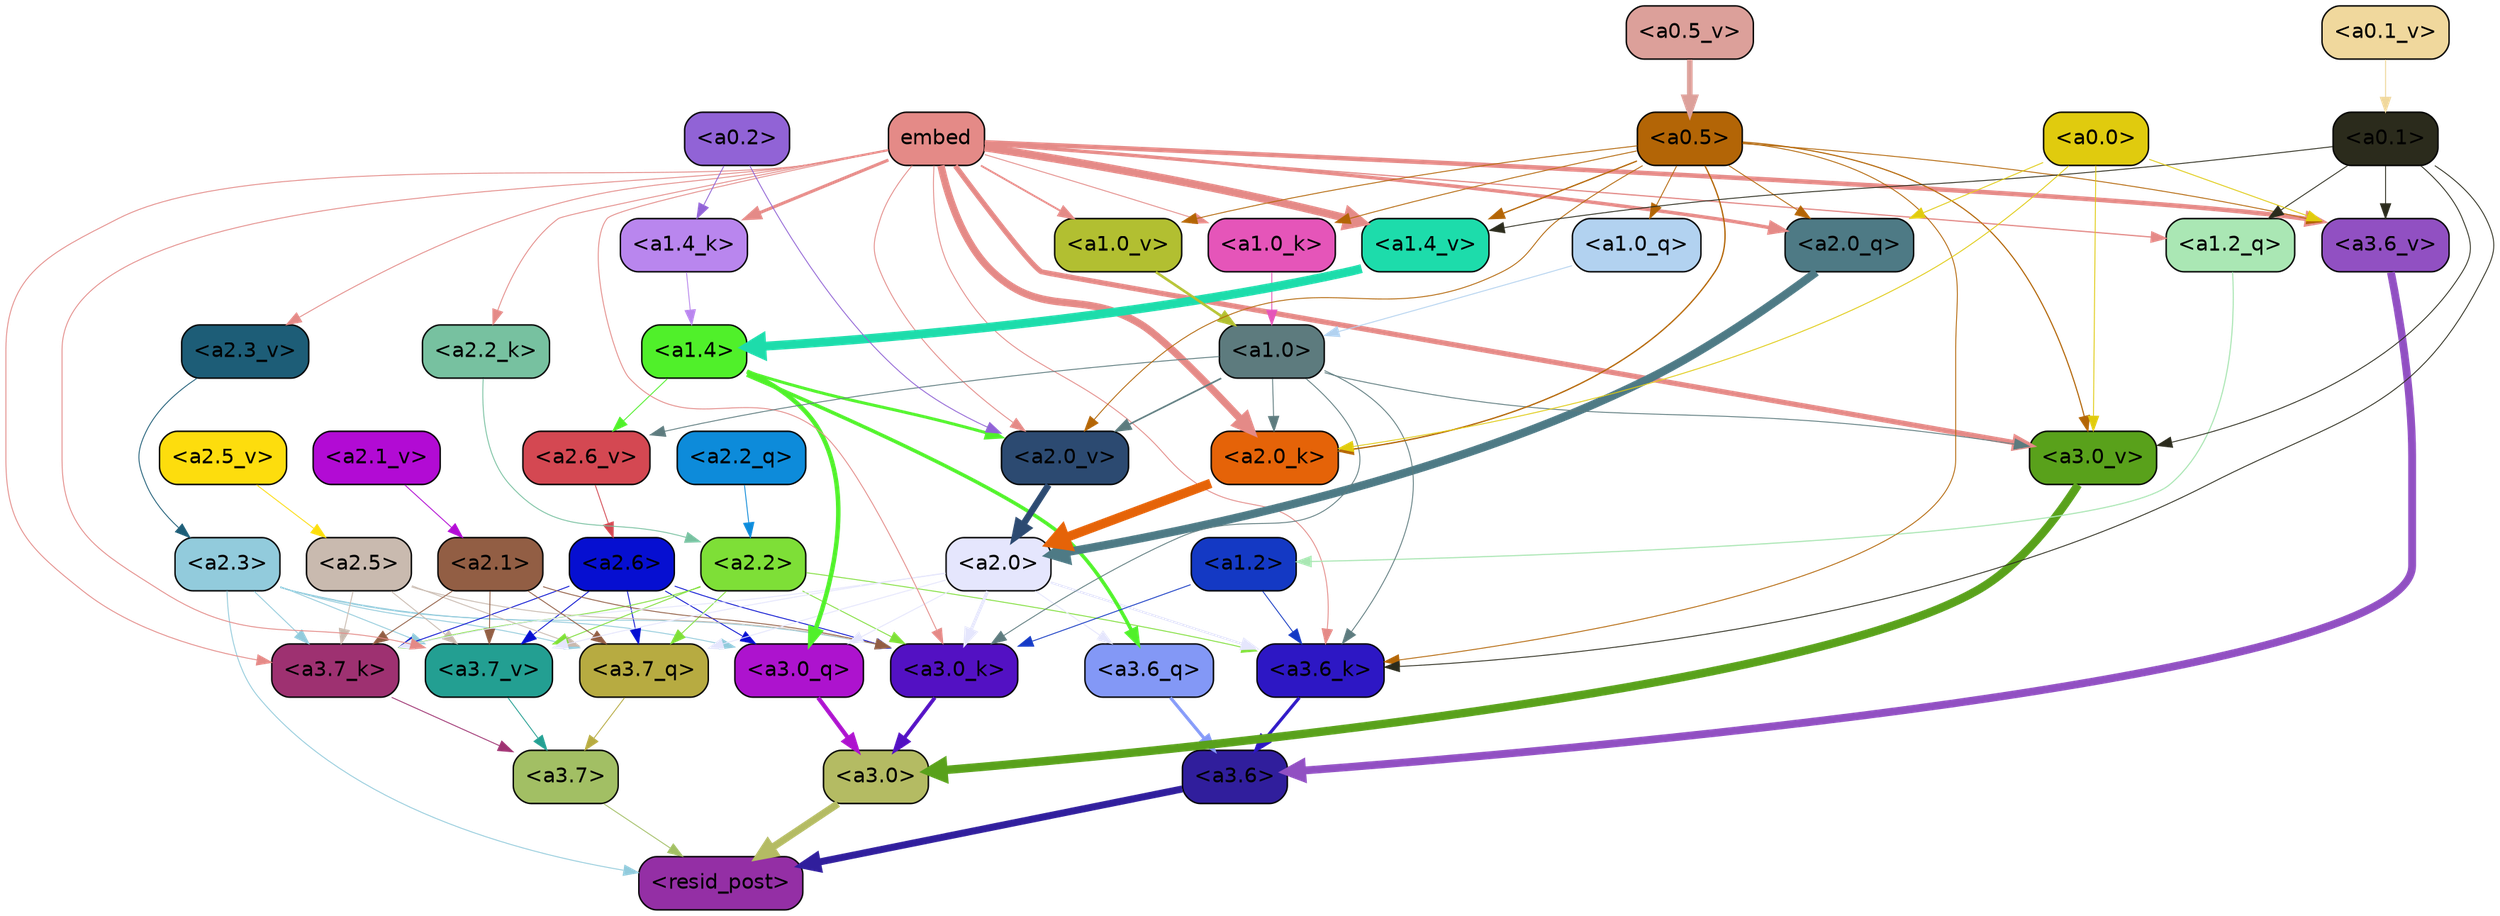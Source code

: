 strict digraph "" {
	graph [bgcolor=transparent,
		layout=dot,
		overlap=false,
		splines=true
	];
	"<a3.7>"	[color=black,
		fillcolor="#a2bf64",
		fontname=Helvetica,
		shape=box,
		style="filled, rounded"];
	"<resid_post>"	[color=black,
		fillcolor="#942fa5",
		fontname=Helvetica,
		shape=box,
		style="filled, rounded"];
	"<a3.7>" -> "<resid_post>"	[color="#a2bf64",
		penwidth=0.6];
	"<a3.6>"	[color=black,
		fillcolor="#301e9c",
		fontname=Helvetica,
		shape=box,
		style="filled, rounded"];
	"<a3.6>" -> "<resid_post>"	[color="#301e9c",
		penwidth=4.7534414529800415];
	"<a3.0>"	[color=black,
		fillcolor="#b4bb63",
		fontname=Helvetica,
		shape=box,
		style="filled, rounded"];
	"<a3.0>" -> "<resid_post>"	[color="#b4bb63",
		penwidth=4.898576855659485];
	"<a2.3>"	[color=black,
		fillcolor="#92cbdc",
		fontname=Helvetica,
		shape=box,
		style="filled, rounded"];
	"<a2.3>" -> "<resid_post>"	[color="#92cbdc",
		penwidth=0.6];
	"<a3.7_q>"	[color=black,
		fillcolor="#b7ab41",
		fontname=Helvetica,
		shape=box,
		style="filled, rounded"];
	"<a2.3>" -> "<a3.7_q>"	[color="#92cbdc",
		penwidth=0.6];
	"<a3.0_q>"	[color=black,
		fillcolor="#ad13ce",
		fontname=Helvetica,
		shape=box,
		style="filled, rounded"];
	"<a2.3>" -> "<a3.0_q>"	[color="#92cbdc",
		penwidth=0.6];
	"<a3.7_k>"	[color=black,
		fillcolor="#9e3171",
		fontname=Helvetica,
		shape=box,
		style="filled, rounded"];
	"<a2.3>" -> "<a3.7_k>"	[color="#92cbdc",
		penwidth=0.6];
	"<a3.0_k>"	[color=black,
		fillcolor="#5311c3",
		fontname=Helvetica,
		shape=box,
		style="filled, rounded"];
	"<a2.3>" -> "<a3.0_k>"	[color="#92cbdc",
		penwidth=0.6];
	"<a3.7_v>"	[color=black,
		fillcolor="#239f92",
		fontname=Helvetica,
		shape=box,
		style="filled, rounded"];
	"<a2.3>" -> "<a3.7_v>"	[color="#92cbdc",
		penwidth=0.6];
	"<a3.7_q>" -> "<a3.7>"	[color="#b7ab41",
		penwidth=0.6];
	"<a3.6_q>"	[color=black,
		fillcolor="#8398f6",
		fontname=Helvetica,
		shape=box,
		style="filled, rounded"];
	"<a3.6_q>" -> "<a3.6>"	[color="#8398f6",
		penwidth=2.160832464694977];
	"<a3.0_q>" -> "<a3.0>"	[color="#ad13ce",
		penwidth=2.870753765106201];
	"<a3.7_k>" -> "<a3.7>"	[color="#9e3171",
		penwidth=0.6];
	"<a3.6_k>"	[color=black,
		fillcolor="#2d17c4",
		fontname=Helvetica,
		shape=box,
		style="filled, rounded"];
	"<a3.6_k>" -> "<a3.6>"	[color="#2d17c4",
		penwidth=2.13908451795578];
	"<a3.0_k>" -> "<a3.0>"	[color="#5311c3",
		penwidth=2.520303964614868];
	"<a3.7_v>" -> "<a3.7>"	[color="#239f92",
		penwidth=0.6];
	"<a3.6_v>"	[color=black,
		fillcolor="#9150c2",
		fontname=Helvetica,
		shape=box,
		style="filled, rounded"];
	"<a3.6_v>" -> "<a3.6>"	[color="#9150c2",
		penwidth=5.297133803367615];
	"<a3.0_v>"	[color=black,
		fillcolor="#59a11b",
		fontname=Helvetica,
		shape=box,
		style="filled, rounded"];
	"<a3.0_v>" -> "<a3.0>"	[color="#59a11b",
		penwidth=5.680712580680847];
	"<a2.6>"	[color=black,
		fillcolor="#060fd1",
		fontname=Helvetica,
		shape=box,
		style="filled, rounded"];
	"<a2.6>" -> "<a3.7_q>"	[color="#060fd1",
		penwidth=0.6];
	"<a2.6>" -> "<a3.0_q>"	[color="#060fd1",
		penwidth=0.6];
	"<a2.6>" -> "<a3.7_k>"	[color="#060fd1",
		penwidth=0.6];
	"<a2.6>" -> "<a3.0_k>"	[color="#060fd1",
		penwidth=0.6];
	"<a2.6>" -> "<a3.7_v>"	[color="#060fd1",
		penwidth=0.6];
	"<a2.5>"	[color=black,
		fillcolor="#c9baaf",
		fontname=Helvetica,
		shape=box,
		style="filled, rounded"];
	"<a2.5>" -> "<a3.7_q>"	[color="#c9baaf",
		penwidth=0.6];
	"<a2.5>" -> "<a3.7_k>"	[color="#c9baaf",
		penwidth=0.6];
	"<a2.5>" -> "<a3.0_k>"	[color="#c9baaf",
		penwidth=0.6];
	"<a2.5>" -> "<a3.7_v>"	[color="#c9baaf",
		penwidth=0.6];
	"<a2.2>"	[color=black,
		fillcolor="#7edf37",
		fontname=Helvetica,
		shape=box,
		style="filled, rounded"];
	"<a2.2>" -> "<a3.7_q>"	[color="#7edf37",
		penwidth=0.6];
	"<a2.2>" -> "<a3.7_k>"	[color="#7edf37",
		penwidth=0.6];
	"<a2.2>" -> "<a3.6_k>"	[color="#7edf37",
		penwidth=0.6];
	"<a2.2>" -> "<a3.0_k>"	[color="#7edf37",
		penwidth=0.6];
	"<a2.2>" -> "<a3.7_v>"	[color="#7edf37",
		penwidth=0.6];
	"<a2.1>"	[color=black,
		fillcolor="#925e44",
		fontname=Helvetica,
		shape=box,
		style="filled, rounded"];
	"<a2.1>" -> "<a3.7_q>"	[color="#925e44",
		penwidth=0.6];
	"<a2.1>" -> "<a3.7_k>"	[color="#925e44",
		penwidth=0.6];
	"<a2.1>" -> "<a3.0_k>"	[color="#925e44",
		penwidth=0.6];
	"<a2.1>" -> "<a3.7_v>"	[color="#925e44",
		penwidth=0.6];
	"<a2.0>"	[color=black,
		fillcolor="#e5e6fd",
		fontname=Helvetica,
		shape=box,
		style="filled, rounded"];
	"<a2.0>" -> "<a3.7_q>"	[color="#e5e6fd",
		penwidth=0.6];
	"<a2.0>" -> "<a3.6_q>"	[color="#e5e6fd",
		penwidth=0.6];
	"<a2.0>" -> "<a3.0_q>"	[color="#e5e6fd",
		penwidth=0.6];
	"<a2.0>" -> "<a3.7_k>"	[color="#e5e6fd",
		penwidth=0.6];
	"<a2.0>" -> "<a3.6_k>"	[color="#e5e6fd",
		penwidth=1.4807794839143753];
	"<a2.0>" -> "<a3.0_k>"	[color="#e5e6fd",
		penwidth=2.095262974500656];
	"<a2.0>" -> "<a3.7_v>"	[color="#e5e6fd",
		penwidth=0.6];
	"<a1.4>"	[color=black,
		fillcolor="#50f02a",
		fontname=Helvetica,
		shape=box,
		style="filled, rounded"];
	"<a1.4>" -> "<a3.6_q>"	[color="#50f02a",
		penwidth=2.425799250602722];
	"<a1.4>" -> "<a3.0_q>"	[color="#50f02a",
		penwidth=3.0341034531593323];
	"<a2.6_v>"	[color=black,
		fillcolor="#d44852",
		fontname=Helvetica,
		shape=box,
		style="filled, rounded"];
	"<a1.4>" -> "<a2.6_v>"	[color="#50f02a",
		penwidth=0.6];
	"<a2.0_v>"	[color=black,
		fillcolor="#2c4a71",
		fontname=Helvetica,
		shape=box,
		style="filled, rounded"];
	"<a1.4>" -> "<a2.0_v>"	[color="#50f02a",
		penwidth=2.007302835583687];
	embed	[color=black,
		fillcolor="#e48a87",
		fontname=Helvetica,
		shape=box,
		style="filled, rounded"];
	embed -> "<a3.7_k>"	[color="#e48a87",
		penwidth=0.6];
	embed -> "<a3.6_k>"	[color="#e48a87",
		penwidth=0.6];
	embed -> "<a3.0_k>"	[color="#e48a87",
		penwidth=0.6];
	embed -> "<a3.7_v>"	[color="#e48a87",
		penwidth=0.6];
	embed -> "<a3.6_v>"	[color="#e48a87",
		penwidth=3.067279100418091];
	embed -> "<a3.0_v>"	[color="#e48a87",
		penwidth=3.5202720761299133];
	"<a2.0_q>"	[color=black,
		fillcolor="#4e7a85",
		fontname=Helvetica,
		shape=box,
		style="filled, rounded"];
	embed -> "<a2.0_q>"	[color="#e48a87",
		penwidth=2.339468687772751];
	"<a2.2_k>"	[color=black,
		fillcolor="#77c1a0",
		fontname=Helvetica,
		shape=box,
		style="filled, rounded"];
	embed -> "<a2.2_k>"	[color="#e48a87",
		penwidth=0.6];
	"<a2.0_k>"	[color=black,
		fillcolor="#e56308",
		fontname=Helvetica,
		shape=box,
		style="filled, rounded"];
	embed -> "<a2.0_k>"	[color="#e48a87",
		penwidth=4.9759310483932495];
	"<a2.3_v>"	[color=black,
		fillcolor="#1d5d77",
		fontname=Helvetica,
		shape=box,
		style="filled, rounded"];
	embed -> "<a2.3_v>"	[color="#e48a87",
		penwidth=0.6];
	embed -> "<a2.0_v>"	[color="#e48a87",
		penwidth=0.6];
	"<a1.2_q>"	[color=black,
		fillcolor="#aae7b4",
		fontname=Helvetica,
		shape=box,
		style="filled, rounded"];
	embed -> "<a1.2_q>"	[color="#e48a87",
		penwidth=0.8262195587158203];
	"<a1.4_k>"	[color=black,
		fillcolor="#b986ee",
		fontname=Helvetica,
		shape=box,
		style="filled, rounded"];
	embed -> "<a1.4_k>"	[color="#e48a87",
		penwidth=2.0715588331222534];
	"<a1.0_k>"	[color=black,
		fillcolor="#e555b9",
		fontname=Helvetica,
		shape=box,
		style="filled, rounded"];
	embed -> "<a1.0_k>"	[color="#e48a87",
		penwidth=0.6];
	"<a1.4_v>"	[color=black,
		fillcolor="#1ddcab",
		fontname=Helvetica,
		shape=box,
		style="filled, rounded"];
	embed -> "<a1.4_v>"	[color="#e48a87",
		penwidth=5.3763720989227295];
	"<a1.0_v>"	[color=black,
		fillcolor="#b2bf31",
		fontname=Helvetica,
		shape=box,
		style="filled, rounded"];
	embed -> "<a1.0_v>"	[color="#e48a87",
		penwidth=1.232791244983673];
	"<a1.2>"	[color=black,
		fillcolor="#1439c4",
		fontname=Helvetica,
		shape=box,
		style="filled, rounded"];
	"<a1.2>" -> "<a3.6_k>"	[color="#1439c4",
		penwidth=0.6];
	"<a1.2>" -> "<a3.0_k>"	[color="#1439c4",
		penwidth=0.6];
	"<a1.0>"	[color=black,
		fillcolor="#5d7b7e",
		fontname=Helvetica,
		shape=box,
		style="filled, rounded"];
	"<a1.0>" -> "<a3.6_k>"	[color="#5d7b7e",
		penwidth=0.6];
	"<a1.0>" -> "<a3.0_k>"	[color="#5d7b7e",
		penwidth=0.6];
	"<a1.0>" -> "<a3.0_v>"	[color="#5d7b7e",
		penwidth=0.6];
	"<a1.0>" -> "<a2.0_k>"	[color="#5d7b7e",
		penwidth=0.6];
	"<a1.0>" -> "<a2.6_v>"	[color="#5d7b7e",
		penwidth=0.6];
	"<a1.0>" -> "<a2.0_v>"	[color="#5d7b7e",
		penwidth=1.0943371653556824];
	"<a0.5>"	[color=black,
		fillcolor="#b36506",
		fontname=Helvetica,
		shape=box,
		style="filled, rounded"];
	"<a0.5>" -> "<a3.6_k>"	[color="#b36506",
		penwidth=0.6];
	"<a0.5>" -> "<a3.6_v>"	[color="#b36506",
		penwidth=0.6];
	"<a0.5>" -> "<a3.0_v>"	[color="#b36506",
		penwidth=0.764040544629097];
	"<a0.5>" -> "<a2.0_q>"	[color="#b36506",
		penwidth=0.6];
	"<a0.5>" -> "<a2.0_k>"	[color="#b36506",
		penwidth=0.8956001400947571];
	"<a0.5>" -> "<a2.0_v>"	[color="#b36506",
		penwidth=0.6];
	"<a1.0_q>"	[color=black,
		fillcolor="#b2d2f0",
		fontname=Helvetica,
		shape=box,
		style="filled, rounded"];
	"<a0.5>" -> "<a1.0_q>"	[color="#b36506",
		penwidth=0.6];
	"<a0.5>" -> "<a1.0_k>"	[color="#b36506",
		penwidth=0.6];
	"<a0.5>" -> "<a1.4_v>"	[color="#b36506",
		penwidth=0.8774083852767944];
	"<a0.5>" -> "<a1.0_v>"	[color="#b36506",
		penwidth=0.6];
	"<a0.1>"	[color=black,
		fillcolor="#2b2b1c",
		fontname=Helvetica,
		shape=box,
		style="filled, rounded"];
	"<a0.1>" -> "<a3.6_k>"	[color="#2b2b1c",
		penwidth=0.6];
	"<a0.1>" -> "<a3.6_v>"	[color="#2b2b1c",
		penwidth=0.6];
	"<a0.1>" -> "<a3.0_v>"	[color="#2b2b1c",
		penwidth=0.6];
	"<a0.1>" -> "<a1.2_q>"	[color="#2b2b1c",
		penwidth=0.6];
	"<a0.1>" -> "<a1.4_v>"	[color="#2b2b1c",
		penwidth=0.6];
	"<a0.0>"	[color=black,
		fillcolor="#e0cb0e",
		fontname=Helvetica,
		shape=box,
		style="filled, rounded"];
	"<a0.0>" -> "<a3.6_v>"	[color="#e0cb0e",
		penwidth=0.6];
	"<a0.0>" -> "<a3.0_v>"	[color="#e0cb0e",
		penwidth=0.6];
	"<a0.0>" -> "<a2.0_q>"	[color="#e0cb0e",
		penwidth=0.6];
	"<a0.0>" -> "<a2.0_k>"	[color="#e0cb0e",
		penwidth=0.6];
	"<a2.2_q>"	[color=black,
		fillcolor="#0d8bda",
		fontname=Helvetica,
		shape=box,
		style="filled, rounded"];
	"<a2.2_q>" -> "<a2.2>"	[color="#0d8bda",
		penwidth=0.6];
	"<a2.0_q>" -> "<a2.0>"	[color="#4e7a85",
		penwidth=5.606565475463867];
	"<a2.2_k>" -> "<a2.2>"	[color="#77c1a0",
		penwidth=0.6];
	"<a2.0_k>" -> "<a2.0>"	[color="#e56308",
		penwidth=6.344284534454346];
	"<a2.6_v>" -> "<a2.6>"	[color="#d44852",
		penwidth=0.6];
	"<a2.5_v>"	[color=black,
		fillcolor="#fddd0d",
		fontname=Helvetica,
		shape=box,
		style="filled, rounded"];
	"<a2.5_v>" -> "<a2.5>"	[color="#fddd0d",
		penwidth=0.6];
	"<a2.3_v>" -> "<a2.3>"	[color="#1d5d77",
		penwidth=0.6];
	"<a2.1_v>"	[color=black,
		fillcolor="#b20bd4",
		fontname=Helvetica,
		shape=box,
		style="filled, rounded"];
	"<a2.1_v>" -> "<a2.1>"	[color="#b20bd4",
		penwidth=0.6];
	"<a2.0_v>" -> "<a2.0>"	[color="#2c4a71",
		penwidth=4.422677040100098];
	"<a0.2>"	[color=black,
		fillcolor="#9163d6",
		fontname=Helvetica,
		shape=box,
		style="filled, rounded"];
	"<a0.2>" -> "<a2.0_v>"	[color="#9163d6",
		penwidth=0.6];
	"<a0.2>" -> "<a1.4_k>"	[color="#9163d6",
		penwidth=0.6];
	"<a1.2_q>" -> "<a1.2>"	[color="#aae7b4",
		penwidth=0.7570515871047974];
	"<a1.0_q>" -> "<a1.0>"	[color="#b2d2f0",
		penwidth=0.6];
	"<a1.4_k>" -> "<a1.4>"	[color="#b986ee",
		penwidth=0.6];
	"<a1.0_k>" -> "<a1.0>"	[color="#e555b9",
		penwidth=0.6];
	"<a1.4_v>" -> "<a1.4>"	[color="#1ddcab",
		penwidth=6.0194467306137085];
	"<a1.0_v>" -> "<a1.0>"	[color="#b2bf31",
		penwidth=1.738280937075615];
	"<a0.5_v>"	[color=black,
		fillcolor="#dca09a",
		fontname=Helvetica,
		shape=box,
		style="filled, rounded"];
	"<a0.5_v>" -> "<a0.5>"	[color="#dca09a",
		penwidth=3.7962711341679096];
	"<a0.1_v>"	[color=black,
		fillcolor="#f0d89d",
		fontname=Helvetica,
		shape=box,
		style="filled, rounded"];
	"<a0.1_v>" -> "<a0.1>"	[color="#f0d89d",
		penwidth=0.6802752017974854];
}
